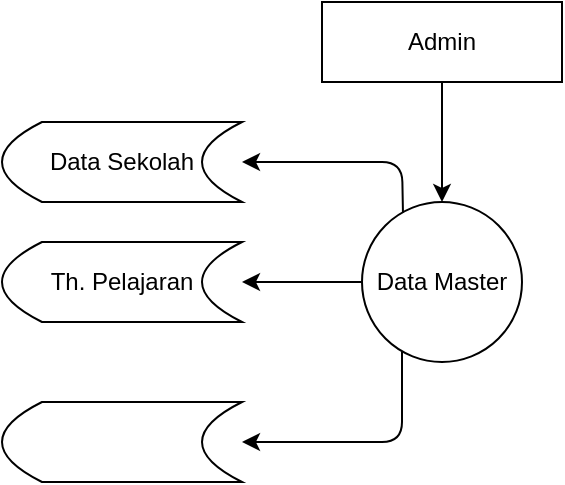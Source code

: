 <mxfile version="14.3.2" type="github">
  <diagram id="_ypjBR-COe-GDhiuzwBm" name="Page-1">
    <mxGraphModel dx="2548" dy="1388" grid="1" gridSize="5" guides="1" tooltips="1" connect="1" arrows="1" fold="1" page="1" pageScale="1" pageWidth="827" pageHeight="1169" math="0" shadow="0">
      <root>
        <mxCell id="0" />
        <mxCell id="1" parent="0" />
        <mxCell id="Jnwv0SEBi9rvCSZ0N6-9-1" value="Data Master" style="ellipse;whiteSpace=wrap;html=1;aspect=fixed;" vertex="1" parent="1">
          <mxGeometry x="420" y="220" width="80" height="80" as="geometry" />
        </mxCell>
        <mxCell id="Jnwv0SEBi9rvCSZ0N6-9-2" value="Admin" style="rounded=0;whiteSpace=wrap;html=1;" vertex="1" parent="1">
          <mxGeometry x="400" y="120" width="120" height="40" as="geometry" />
        </mxCell>
        <mxCell id="Jnwv0SEBi9rvCSZ0N6-9-3" value="Data Sekolah" style="shape=dataStorage;whiteSpace=wrap;html=1;fixedSize=1;" vertex="1" parent="1">
          <mxGeometry x="240" y="180" width="120" height="40" as="geometry" />
        </mxCell>
        <mxCell id="Jnwv0SEBi9rvCSZ0N6-9-6" value="" style="endArrow=classic;html=1;entryX=1;entryY=0.5;entryDx=0;entryDy=0;exitX=0.256;exitY=0.065;exitDx=0;exitDy=0;exitPerimeter=0;" edge="1" parent="1" source="Jnwv0SEBi9rvCSZ0N6-9-1" target="Jnwv0SEBi9rvCSZ0N6-9-3">
          <mxGeometry width="50" height="50" relative="1" as="geometry">
            <mxPoint x="385" y="310" as="sourcePoint" />
            <mxPoint x="435" y="260" as="targetPoint" />
            <Array as="points">
              <mxPoint x="440" y="200" />
            </Array>
          </mxGeometry>
        </mxCell>
        <mxCell id="Jnwv0SEBi9rvCSZ0N6-9-7" value="" style="endArrow=classic;html=1;exitX=0.5;exitY=1;exitDx=0;exitDy=0;" edge="1" parent="1" source="Jnwv0SEBi9rvCSZ0N6-9-2">
          <mxGeometry width="50" height="50" relative="1" as="geometry">
            <mxPoint x="410" y="290" as="sourcePoint" />
            <mxPoint x="460" y="220" as="targetPoint" />
          </mxGeometry>
        </mxCell>
        <mxCell id="Jnwv0SEBi9rvCSZ0N6-9-8" value="Th. Pelajaran" style="shape=dataStorage;whiteSpace=wrap;html=1;fixedSize=1;" vertex="1" parent="1">
          <mxGeometry x="240" y="240" width="120" height="40" as="geometry" />
        </mxCell>
        <mxCell id="Jnwv0SEBi9rvCSZ0N6-9-9" value="" style="endArrow=classic;html=1;entryX=1;entryY=0.5;entryDx=0;entryDy=0;exitX=0;exitY=0.5;exitDx=0;exitDy=0;" edge="1" parent="1" source="Jnwv0SEBi9rvCSZ0N6-9-1" target="Jnwv0SEBi9rvCSZ0N6-9-8">
          <mxGeometry width="50" height="50" relative="1" as="geometry">
            <mxPoint x="400" y="235" as="sourcePoint" />
            <mxPoint x="450" y="185" as="targetPoint" />
          </mxGeometry>
        </mxCell>
        <mxCell id="Jnwv0SEBi9rvCSZ0N6-9-10" value="" style="shape=dataStorage;whiteSpace=wrap;html=1;fixedSize=1;" vertex="1" parent="1">
          <mxGeometry x="240" y="320" width="120" height="40" as="geometry" />
        </mxCell>
        <mxCell id="Jnwv0SEBi9rvCSZ0N6-9-11" value="" style="endArrow=classic;html=1;entryX=1;entryY=0.5;entryDx=0;entryDy=0;exitX=0.25;exitY=0.934;exitDx=0;exitDy=0;exitPerimeter=0;" edge="1" parent="1" source="Jnwv0SEBi9rvCSZ0N6-9-1" target="Jnwv0SEBi9rvCSZ0N6-9-10">
          <mxGeometry width="50" height="50" relative="1" as="geometry">
            <mxPoint x="545" y="440" as="sourcePoint" />
            <mxPoint x="595" y="390" as="targetPoint" />
            <Array as="points">
              <mxPoint x="440" y="340" />
            </Array>
          </mxGeometry>
        </mxCell>
      </root>
    </mxGraphModel>
  </diagram>
</mxfile>
